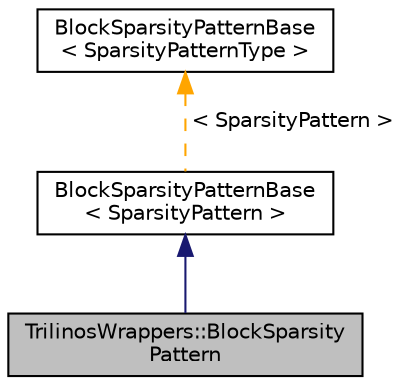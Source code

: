 digraph "TrilinosWrappers::BlockSparsityPattern"
{
 // LATEX_PDF_SIZE
  edge [fontname="Helvetica",fontsize="10",labelfontname="Helvetica",labelfontsize="10"];
  node [fontname="Helvetica",fontsize="10",shape=record];
  Node1 [label="TrilinosWrappers::BlockSparsity\lPattern",height=0.2,width=0.4,color="black", fillcolor="grey75", style="filled", fontcolor="black",tooltip=" "];
  Node2 -> Node1 [dir="back",color="midnightblue",fontsize="10",style="solid",fontname="Helvetica"];
  Node2 [label="BlockSparsityPatternBase\l\< SparsityPattern \>",height=0.2,width=0.4,color="black", fillcolor="white", style="filled",URL="$classBlockSparsityPatternBase.html",tooltip=" "];
  Node3 -> Node2 [dir="back",color="orange",fontsize="10",style="dashed",label=" \< SparsityPattern \>" ,fontname="Helvetica"];
  Node3 [label="BlockSparsityPatternBase\l\< SparsityPatternType \>",height=0.2,width=0.4,color="black", fillcolor="white", style="filled",URL="$classBlockSparsityPatternBase.html",tooltip=" "];
}
